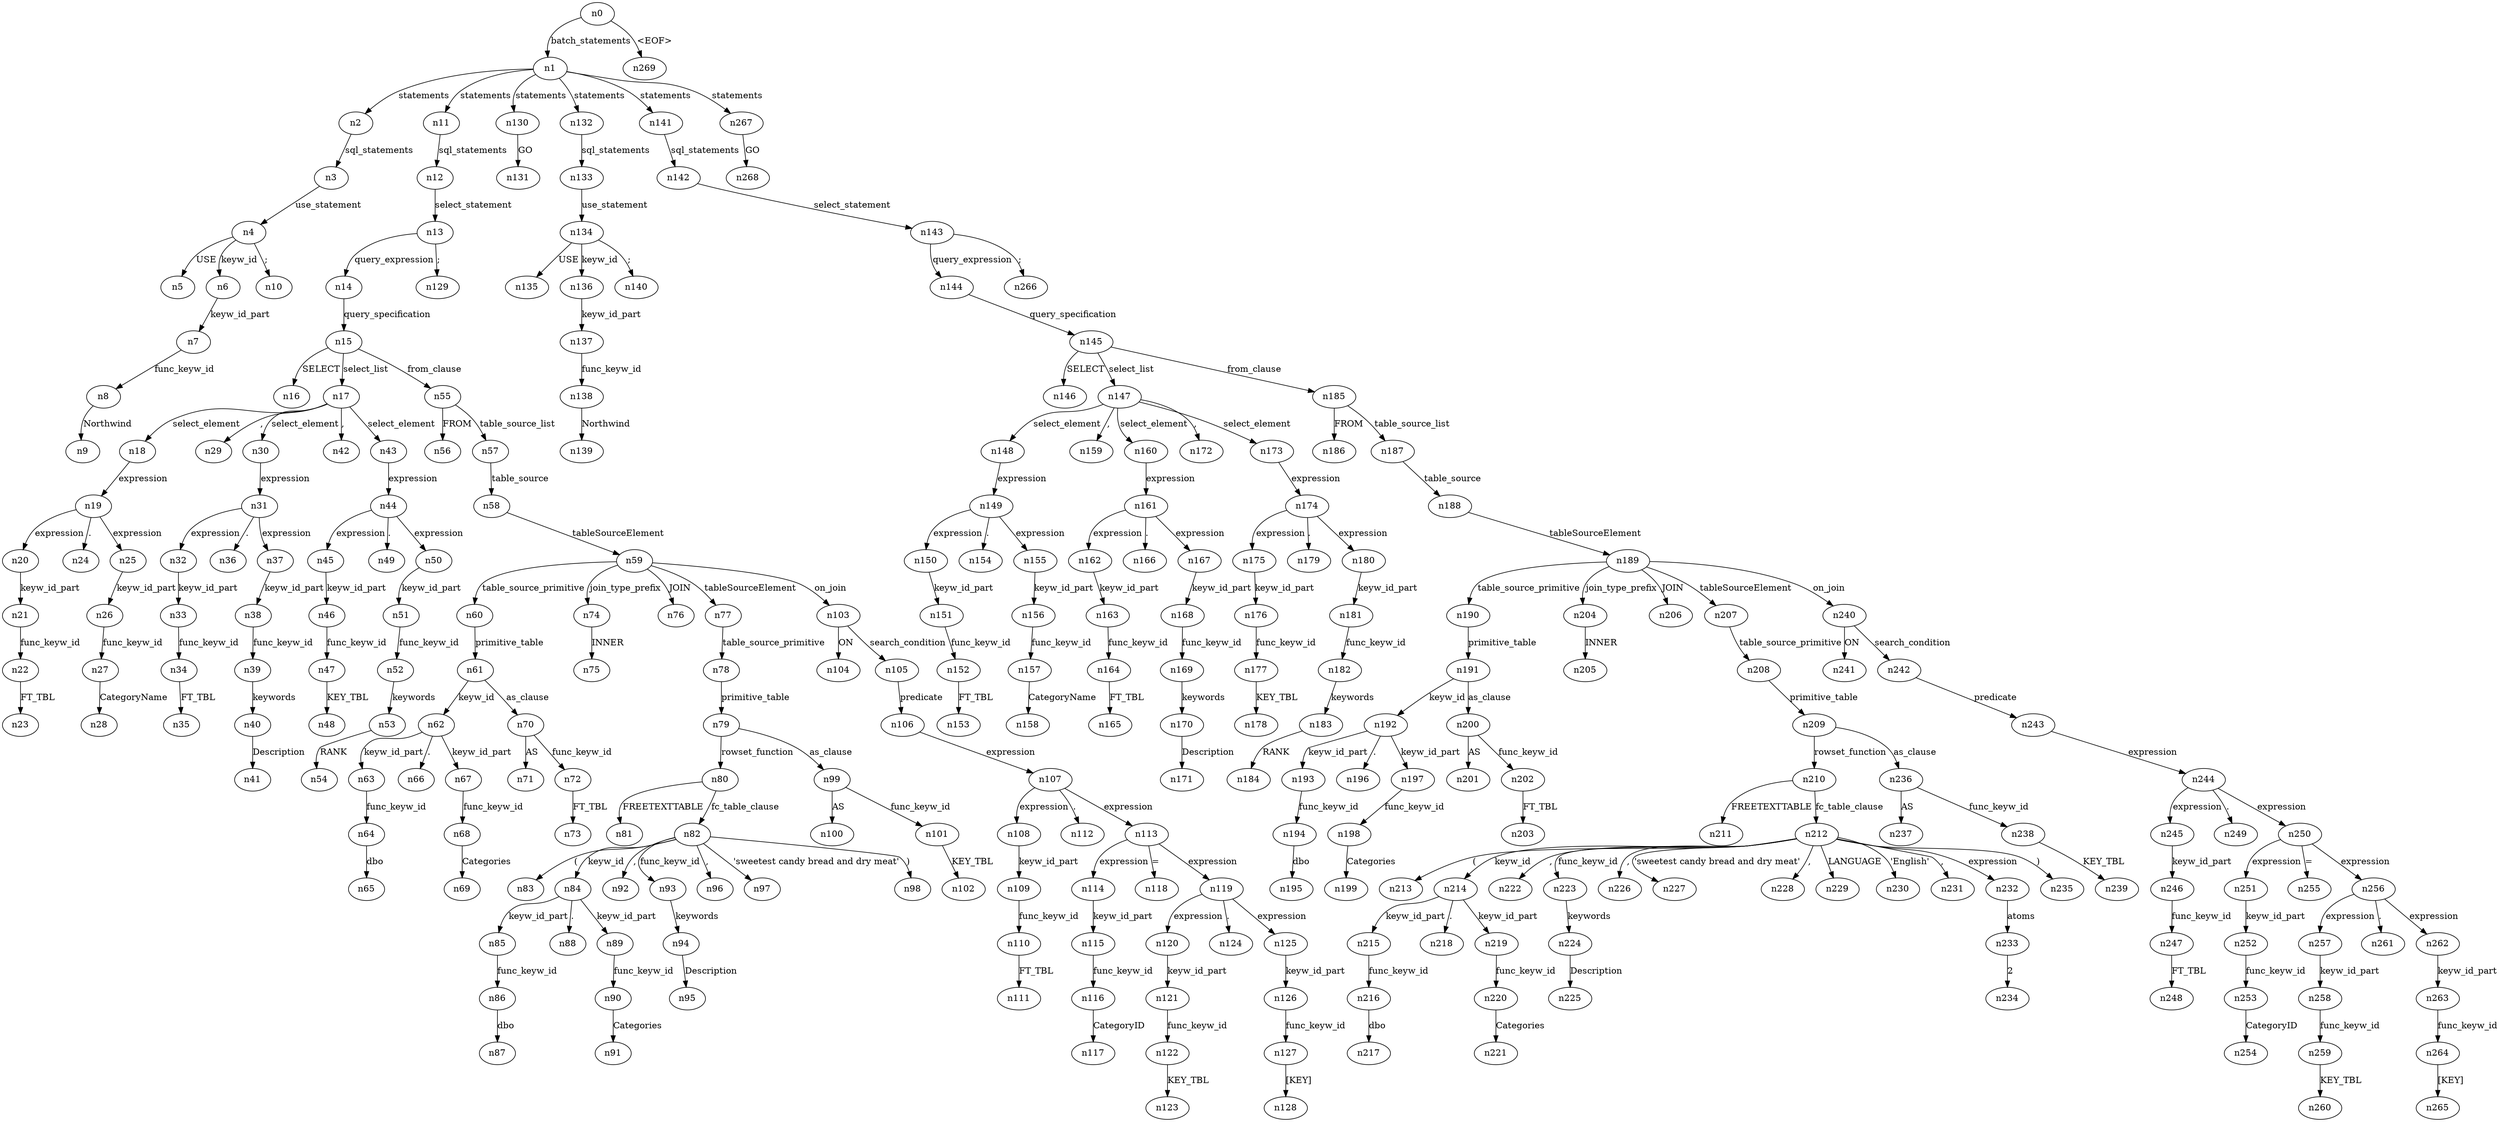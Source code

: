 digraph ParseTree {
  n0 -> n1 [label="batch_statements"];
  n1 -> n2 [label="statements"];
  n2 -> n3 [label="sql_statements"];
  n3 -> n4 [label="use_statement"];
  n4 -> n5 [label="USE"];
  n4 -> n6 [label="keyw_id"];
  n6 -> n7 [label="keyw_id_part"];
  n7 -> n8 [label="func_keyw_id"];
  n8 -> n9 [label="Northwind"];
  n4 -> n10 [label=";"];
  n1 -> n11 [label="statements"];
  n11 -> n12 [label="sql_statements"];
  n12 -> n13 [label="select_statement"];
  n13 -> n14 [label="query_expression"];
  n14 -> n15 [label="query_specification"];
  n15 -> n16 [label="SELECT"];
  n15 -> n17 [label="select_list"];
  n17 -> n18 [label="select_element"];
  n18 -> n19 [label="expression"];
  n19 -> n20 [label="expression"];
  n20 -> n21 [label="keyw_id_part"];
  n21 -> n22 [label="func_keyw_id"];
  n22 -> n23 [label="FT_TBL"];
  n19 -> n24 [label="."];
  n19 -> n25 [label="expression"];
  n25 -> n26 [label="keyw_id_part"];
  n26 -> n27 [label="func_keyw_id"];
  n27 -> n28 [label="CategoryName"];
  n17 -> n29 [label=","];
  n17 -> n30 [label="select_element"];
  n30 -> n31 [label="expression"];
  n31 -> n32 [label="expression"];
  n32 -> n33 [label="keyw_id_part"];
  n33 -> n34 [label="func_keyw_id"];
  n34 -> n35 [label="FT_TBL"];
  n31 -> n36 [label="."];
  n31 -> n37 [label="expression"];
  n37 -> n38 [label="keyw_id_part"];
  n38 -> n39 [label="func_keyw_id"];
  n39 -> n40 [label="keywords"];
  n40 -> n41 [label="Description"];
  n17 -> n42 [label=","];
  n17 -> n43 [label="select_element"];
  n43 -> n44 [label="expression"];
  n44 -> n45 [label="expression"];
  n45 -> n46 [label="keyw_id_part"];
  n46 -> n47 [label="func_keyw_id"];
  n47 -> n48 [label="KEY_TBL"];
  n44 -> n49 [label="."];
  n44 -> n50 [label="expression"];
  n50 -> n51 [label="keyw_id_part"];
  n51 -> n52 [label="func_keyw_id"];
  n52 -> n53 [label="keywords"];
  n53 -> n54 [label="RANK"];
  n15 -> n55 [label="from_clause"];
  n55 -> n56 [label="FROM"];
  n55 -> n57 [label="table_source_list"];
  n57 -> n58 [label="table_source"];
  n58 -> n59 [label="tableSourceElement"];
  n59 -> n60 [label="table_source_primitive"];
  n60 -> n61 [label="primitive_table"];
  n61 -> n62 [label="keyw_id"];
  n62 -> n63 [label="keyw_id_part"];
  n63 -> n64 [label="func_keyw_id"];
  n64 -> n65 [label="dbo"];
  n62 -> n66 [label="."];
  n62 -> n67 [label="keyw_id_part"];
  n67 -> n68 [label="func_keyw_id"];
  n68 -> n69 [label="Categories"];
  n61 -> n70 [label="as_clause"];
  n70 -> n71 [label="AS"];
  n70 -> n72 [label="func_keyw_id"];
  n72 -> n73 [label="FT_TBL"];
  n59 -> n74 [label="join_type_prefix"];
  n74 -> n75 [label="INNER"];
  n59 -> n76 [label="JOIN"];
  n59 -> n77 [label="tableSourceElement"];
  n77 -> n78 [label="table_source_primitive"];
  n78 -> n79 [label="primitive_table"];
  n79 -> n80 [label="rowset_function"];
  n80 -> n81 [label="FREETEXTTABLE"];
  n80 -> n82 [label="fc_table_clause"];
  n82 -> n83 [label="("];
  n82 -> n84 [label="keyw_id"];
  n84 -> n85 [label="keyw_id_part"];
  n85 -> n86 [label="func_keyw_id"];
  n86 -> n87 [label="dbo"];
  n84 -> n88 [label="."];
  n84 -> n89 [label="keyw_id_part"];
  n89 -> n90 [label="func_keyw_id"];
  n90 -> n91 [label="Categories"];
  n82 -> n92 [label=","];
  n82 -> n93 [label="func_keyw_id"];
  n93 -> n94 [label="keywords"];
  n94 -> n95 [label="Description"];
  n82 -> n96 [label=","];
  n82 -> n97 [label="'sweetest candy bread and dry meat'"];
  n82 -> n98 [label=")"];
  n79 -> n99 [label="as_clause"];
  n99 -> n100 [label="AS"];
  n99 -> n101 [label="func_keyw_id"];
  n101 -> n102 [label="KEY_TBL"];
  n59 -> n103 [label="on_join"];
  n103 -> n104 [label="ON"];
  n103 -> n105 [label="search_condition"];
  n105 -> n106 [label="predicate"];
  n106 -> n107 [label="expression"];
  n107 -> n108 [label="expression"];
  n108 -> n109 [label="keyw_id_part"];
  n109 -> n110 [label="func_keyw_id"];
  n110 -> n111 [label="FT_TBL"];
  n107 -> n112 [label="."];
  n107 -> n113 [label="expression"];
  n113 -> n114 [label="expression"];
  n114 -> n115 [label="keyw_id_part"];
  n115 -> n116 [label="func_keyw_id"];
  n116 -> n117 [label="CategoryID"];
  n113 -> n118 [label="="];
  n113 -> n119 [label="expression"];
  n119 -> n120 [label="expression"];
  n120 -> n121 [label="keyw_id_part"];
  n121 -> n122 [label="func_keyw_id"];
  n122 -> n123 [label="KEY_TBL"];
  n119 -> n124 [label="."];
  n119 -> n125 [label="expression"];
  n125 -> n126 [label="keyw_id_part"];
  n126 -> n127 [label="func_keyw_id"];
  n127 -> n128 [label="[KEY]"];
  n13 -> n129 [label=";"];
  n1 -> n130 [label="statements"];
  n130 -> n131 [label="GO"];
  n1 -> n132 [label="statements"];
  n132 -> n133 [label="sql_statements"];
  n133 -> n134 [label="use_statement"];
  n134 -> n135 [label="USE"];
  n134 -> n136 [label="keyw_id"];
  n136 -> n137 [label="keyw_id_part"];
  n137 -> n138 [label="func_keyw_id"];
  n138 -> n139 [label="Northwind"];
  n134 -> n140 [label=";"];
  n1 -> n141 [label="statements"];
  n141 -> n142 [label="sql_statements"];
  n142 -> n143 [label="select_statement"];
  n143 -> n144 [label="query_expression"];
  n144 -> n145 [label="query_specification"];
  n145 -> n146 [label="SELECT"];
  n145 -> n147 [label="select_list"];
  n147 -> n148 [label="select_element"];
  n148 -> n149 [label="expression"];
  n149 -> n150 [label="expression"];
  n150 -> n151 [label="keyw_id_part"];
  n151 -> n152 [label="func_keyw_id"];
  n152 -> n153 [label="FT_TBL"];
  n149 -> n154 [label="."];
  n149 -> n155 [label="expression"];
  n155 -> n156 [label="keyw_id_part"];
  n156 -> n157 [label="func_keyw_id"];
  n157 -> n158 [label="CategoryName"];
  n147 -> n159 [label=","];
  n147 -> n160 [label="select_element"];
  n160 -> n161 [label="expression"];
  n161 -> n162 [label="expression"];
  n162 -> n163 [label="keyw_id_part"];
  n163 -> n164 [label="func_keyw_id"];
  n164 -> n165 [label="FT_TBL"];
  n161 -> n166 [label="."];
  n161 -> n167 [label="expression"];
  n167 -> n168 [label="keyw_id_part"];
  n168 -> n169 [label="func_keyw_id"];
  n169 -> n170 [label="keywords"];
  n170 -> n171 [label="Description"];
  n147 -> n172 [label=","];
  n147 -> n173 [label="select_element"];
  n173 -> n174 [label="expression"];
  n174 -> n175 [label="expression"];
  n175 -> n176 [label="keyw_id_part"];
  n176 -> n177 [label="func_keyw_id"];
  n177 -> n178 [label="KEY_TBL"];
  n174 -> n179 [label="."];
  n174 -> n180 [label="expression"];
  n180 -> n181 [label="keyw_id_part"];
  n181 -> n182 [label="func_keyw_id"];
  n182 -> n183 [label="keywords"];
  n183 -> n184 [label="RANK"];
  n145 -> n185 [label="from_clause"];
  n185 -> n186 [label="FROM"];
  n185 -> n187 [label="table_source_list"];
  n187 -> n188 [label="table_source"];
  n188 -> n189 [label="tableSourceElement"];
  n189 -> n190 [label="table_source_primitive"];
  n190 -> n191 [label="primitive_table"];
  n191 -> n192 [label="keyw_id"];
  n192 -> n193 [label="keyw_id_part"];
  n193 -> n194 [label="func_keyw_id"];
  n194 -> n195 [label="dbo"];
  n192 -> n196 [label="."];
  n192 -> n197 [label="keyw_id_part"];
  n197 -> n198 [label="func_keyw_id"];
  n198 -> n199 [label="Categories"];
  n191 -> n200 [label="as_clause"];
  n200 -> n201 [label="AS"];
  n200 -> n202 [label="func_keyw_id"];
  n202 -> n203 [label="FT_TBL"];
  n189 -> n204 [label="join_type_prefix"];
  n204 -> n205 [label="INNER"];
  n189 -> n206 [label="JOIN"];
  n189 -> n207 [label="tableSourceElement"];
  n207 -> n208 [label="table_source_primitive"];
  n208 -> n209 [label="primitive_table"];
  n209 -> n210 [label="rowset_function"];
  n210 -> n211 [label="FREETEXTTABLE"];
  n210 -> n212 [label="fc_table_clause"];
  n212 -> n213 [label="("];
  n212 -> n214 [label="keyw_id"];
  n214 -> n215 [label="keyw_id_part"];
  n215 -> n216 [label="func_keyw_id"];
  n216 -> n217 [label="dbo"];
  n214 -> n218 [label="."];
  n214 -> n219 [label="keyw_id_part"];
  n219 -> n220 [label="func_keyw_id"];
  n220 -> n221 [label="Categories"];
  n212 -> n222 [label=","];
  n212 -> n223 [label="func_keyw_id"];
  n223 -> n224 [label="keywords"];
  n224 -> n225 [label="Description"];
  n212 -> n226 [label=","];
  n212 -> n227 [label="'sweetest candy bread and dry meat'"];
  n212 -> n228 [label=","];
  n212 -> n229 [label="LANGUAGE"];
  n212 -> n230 [label="'English'"];
  n212 -> n231 [label=","];
  n212 -> n232 [label="expression"];
  n232 -> n233 [label="atoms"];
  n233 -> n234 [label="2"];
  n212 -> n235 [label=")"];
  n209 -> n236 [label="as_clause"];
  n236 -> n237 [label="AS"];
  n236 -> n238 [label="func_keyw_id"];
  n238 -> n239 [label="KEY_TBL"];
  n189 -> n240 [label="on_join"];
  n240 -> n241 [label="ON"];
  n240 -> n242 [label="search_condition"];
  n242 -> n243 [label="predicate"];
  n243 -> n244 [label="expression"];
  n244 -> n245 [label="expression"];
  n245 -> n246 [label="keyw_id_part"];
  n246 -> n247 [label="func_keyw_id"];
  n247 -> n248 [label="FT_TBL"];
  n244 -> n249 [label="."];
  n244 -> n250 [label="expression"];
  n250 -> n251 [label="expression"];
  n251 -> n252 [label="keyw_id_part"];
  n252 -> n253 [label="func_keyw_id"];
  n253 -> n254 [label="CategoryID"];
  n250 -> n255 [label="="];
  n250 -> n256 [label="expression"];
  n256 -> n257 [label="expression"];
  n257 -> n258 [label="keyw_id_part"];
  n258 -> n259 [label="func_keyw_id"];
  n259 -> n260 [label="KEY_TBL"];
  n256 -> n261 [label="."];
  n256 -> n262 [label="expression"];
  n262 -> n263 [label="keyw_id_part"];
  n263 -> n264 [label="func_keyw_id"];
  n264 -> n265 [label="[KEY]"];
  n143 -> n266 [label=";"];
  n1 -> n267 [label="statements"];
  n267 -> n268 [label="GO"];
  n0 -> n269 [label="<EOF>"];
}